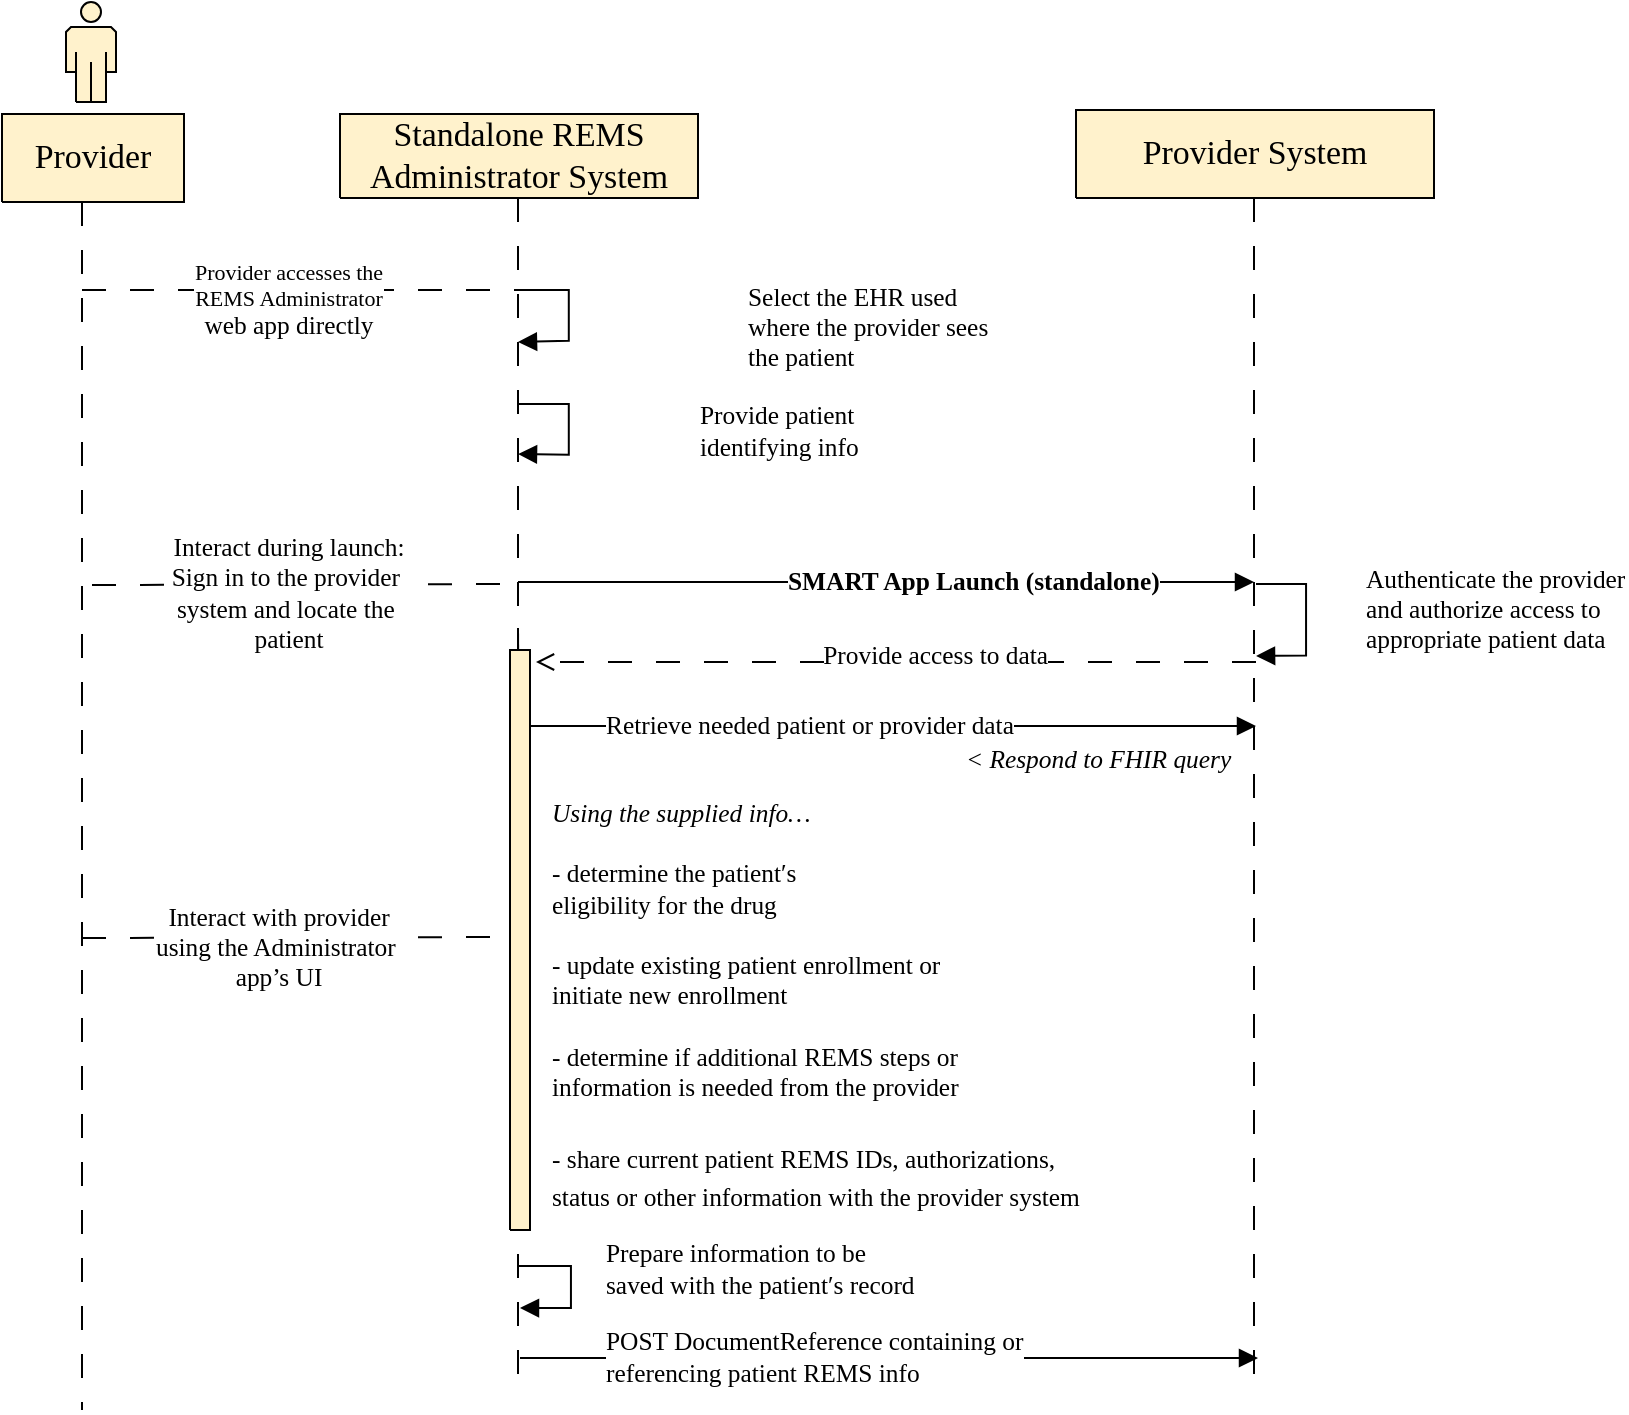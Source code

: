 <mxfile version="20.8.5" type="device"><diagram name="Standalone Process Overview" id="Standalone_Process_Overview"><mxGraphModel dx="1570" dy="976" grid="1" gridSize="10" guides="1" tooltips="1" connect="1" arrows="1" fold="1" page="1" pageScale="1" pageWidth="850" pageHeight="1100" math="0" shadow="0"><root><mxCell id="0"/><mxCell id="1" parent="0"/><UserObject label="" tags="Background" id="2"><mxCell style="vsdxID=20;fillColor=#fff2cc;gradientColor=none;shape=stencil(nZBLDoAgDERP0z3SIyjew0SURgSD+Lu9kMZoXLhwN9O+tukAlrNpJg1SzDH4QW/URgNYgZTkjA4UkwJUgGXng+6DX1zLfmoymdXo17xh5zmRJ6Q42BWCfc2oJfdAr+Yv+AP9Cb7OJ3H/2JG1HNGz/84klThPVCc=);strokeColor=#000000;points=[[0.5,9.92,0],[0.5,10.52,0],[0.5,11.11,0],[0.5,11.71,0],[0.5,12.3,0],[0.5,12.9,0],[0.5,13.49,0],[0.5,14.09,0],[0.5,14.68,0],[0.5,15.01,0],[0.5,15.01,0],[0.5,15.01,0],[0.5,15.01,0],[0.5,15.01,0],[0.5,15.01,0],[0.5,15.01,0],[0.5,15.01,0],[0.5,15.01,0],[0.5,15.01,0],[0.5,15.01,0],[0.5,15.01,0],[0.5,15.01,0],[0.5,15.01,0],[0.5,15.01,0],[0.5,15.01,0],[0.5,15.01,0],[0.5,15.01,0],[0.5,15.01,0],[0.5,15.01,0],[0.5,15.01,0],[0.5,15.01,0],[0.5,15.01,0],[0.5,15.01,0],[0.5,15.01,0],[0.5,15.01,0],[0.5,15.01,0],[0.5,15.01,0],[0.5,15.01,0],[0.5,15.01,0],[0.5,15.01,0],[0.5,15.01,0],[0.5,15.01,0],[0.5,15.01,0],[0.5,15.01,0],[0.5,15.01,0],[0.5,15.01,0],[0.5,15.01,0],[0.5,15.01,0],[0.5,15.01,0],[0.5,15.01,0],[0.5,15.01,0],[0.5,15.01,0],[0.5,15.01,0],[0.5,15.01,0],[0.5,15.01,0],[0.5,15.01,0],[0.5,15.01,0],[0.5,15.01,0],[0.5,15.01,0],[0.5,15.01,0],[0.5,15.01,0],[0.5,15.01,0],[0.5,15.01,0],[0.5,15.01,0],[0.5,15.01,0],[0.5,15.01,0],[0.5,15.01,0],[0.5,15.01,0],[0.5,15.01,0],[0.5,15.01,0],[0.5,15.01,0],[0.5,15.01,0],[0.5,15.01,0],[0.5,15.01,0],[0.5,15.01,0],[0.5,15.01,0],[0.5,15.01,0],[0.5,15.01,0],[0.5,15.01,0],[0.5,15.01,0],[0.5,15.01,0],[0.5,15.01,0],[0.5,15.01,0],[0.5,15.01,0],[0.5,15.01,0],[0.5,15.01,0]];labelBackgroundColor=none;rounded=0;html=1;whiteSpace=wrap;fontFamily=Garamond;" parent="1" vertex="1"><mxGeometry x="349" y="172" width="179" height="42" as="geometry"/></mxCell></UserObject><mxCell id="3" style="vsdxID=21;fillColor=#fff2cc;gradientColor=none;shape=stencil(1VFBDsIgEHwNRxKE+IJa/7GxSyFiaRa07e+FLImtB+/eZnZmdgkjTJcczCi0SpniHRc/ZCfMRWjtJ4fkc0HC9MJ0NhKOFJ/TwHyG6qzoEV91w8q5s6oRrTamJ8X8yl6gW9GoeZuVtgP9vUitElafJMUM2cfpEA1AI8pyRNoAYwuylBbEeTf+h2cV8Plm60Pglvb6dy1lxJWa/g0=);strokeColor=#000000;points=[[0.5,1.71,0],[0.5,2.43,0],[0.5,3.14,0],[0.5,3.86,0],[0.5,4.57,0],[0.5,5.29,0],[0.5,6,0],[0.5,6.71,0],[0.5,7.43,0],[0.5,8.14,0],[0.5,8.86,0],[0.5,9.57,0],[0.5,10.29,0],[0.5,11,0],[0.5,11.43,0],[0.5,11.43,0],[0.5,11.43,0],[0.5,11.43,0],[0.5,11.43,0],[0.5,11.43,0],[0.5,11.43,0],[0.5,11.43,0],[0.5,11.43,0],[0.5,11.43,0],[0.5,11.43,0],[0.5,11.43,0],[0.5,11.43,0],[0.5,11.43,0],[0.5,11.43,0],[0.5,11.43,0],[0.5,11.43,0],[0.5,11.43,0],[0.5,11.43,0],[0.5,11.43,0],[0.5,11.43,0],[0.5,11.43,0],[0.5,11.43,0],[0.5,11.43,0],[0.5,11.43,0],[0.5,11.43,0],[0.5,11.43,0],[0.5,11.43,0],[0.5,11.43,0],[0.5,11.43,0],[0.5,11.43,0],[0.5,11.43,0],[0.5,11.43,0],[0.5,11.43,0],[0.5,11.43,0],[0.5,11.43,0],[0.5,11.43,0],[0.5,11.43,0],[0.5,11.43,0],[0.5,11.43,0],[0.5,11.43,0],[0.5,11.43,0],[0.5,11.43,0],[0.5,11.43,0],[0.5,11.43,0],[0.5,11.43,0],[0.5,11.43,0],[0.5,11.43,0],[0.5,11.43,0],[0.5,11.43,0],[0.5,11.43,0],[0.5,11.43,0],[0.5,11.43,0],[0.5,11.43,0],[0.5,11.43,0],[0.5,11.43,0],[0.5,11.43,0],[0.5,11.43,0],[0.5,11.43,0],[0.5,11.43,0],[0.5,11.43,0],[0.5,11.43,0],[0.5,11.43,0],[0.5,11.43,0],[0.5,11.43,0],[0.5,11.43,0],[0.5,11.43,0],[0.5,11.43,0],[0.5,11.43,0],[0.5,11.43,0],[0.5,11.43,0],[0.5,11.43,0],[0.5,11.43,0],[0.5,11.43,0],[0.5,11.43,0],[0.5,11.43,0],[0.5,11.43,0],[0.5,11.43,0],[0.5,11.43,0],[0.5,11.43,0],[0.5,11.43,0],[0.5,11.43,0],[0.5,11.43,0],[0.5,11.43,0],[0.5,11.43,0],[0.5,11.43,0]];labelBackgroundColor=none;rounded=0;html=1;whiteSpace=wrap;fontFamily=Garamond;" parent="2" vertex="1"><mxGeometry x="76" y="-6" width="25" height="1" as="geometry"/></mxCell><mxCell id="4" style="vsdxID=23;edgeStyle=none;dashed=1;startArrow=none;endArrow=none;startSize=5;endSize=5;strokeColor=#000000;spacingTop=0;spacingBottom=0;spacingLeft=0;spacingRight=0;verticalAlign=middle;html=1;labelBackgroundColor=#ffffff;rounded=0;fontFamily=Garamond;dashPattern=12 12;" parent="2" edge="1"><mxGeometry relative="1" as="geometry"><Array as="points"/><mxPoint x="89" y="42" as="sourcePoint"/><mxPoint x="89" y="640" as="targetPoint"/></mxGeometry></mxCell><mxCell id="5" value="&lt;div style=&quot;font-size: 1px&quot;&gt;&lt;font style=&quot;font-size: 16.93px; color: rgb(0, 0, 0); direction: ltr; letter-spacing: 0px; line-height: 120%; opacity: 1;&quot;&gt;Standalone REMS Administrator System&lt;br&gt;&lt;/font&gt;&lt;/div&gt;" style="text;vsdxID=20;fillColor=none;gradientColor=none;strokeColor=none;points=[[0.5,9.92,0],[0.5,10.52,0],[0.5,11.11,0],[0.5,11.71,0],[0.5,12.3,0],[0.5,12.9,0],[0.5,13.49,0],[0.5,14.09,0],[0.5,14.68,0],[0.5,15.01,0],[0.5,15.01,0],[0.5,15.01,0],[0.5,15.01,0],[0.5,15.01,0],[0.5,15.01,0],[0.5,15.01,0],[0.5,15.01,0],[0.5,15.01,0],[0.5,15.01,0],[0.5,15.01,0],[0.5,15.01,0],[0.5,15.01,0],[0.5,15.01,0],[0.5,15.01,0],[0.5,15.01,0],[0.5,15.01,0],[0.5,15.01,0],[0.5,15.01,0],[0.5,15.01,0],[0.5,15.01,0],[0.5,15.01,0],[0.5,15.01,0],[0.5,15.01,0],[0.5,15.01,0],[0.5,15.01,0],[0.5,15.01,0],[0.5,15.01,0],[0.5,15.01,0],[0.5,15.01,0],[0.5,15.01,0],[0.5,15.01,0],[0.5,15.01,0],[0.5,15.01,0],[0.5,15.01,0],[0.5,15.01,0],[0.5,15.01,0],[0.5,15.01,0],[0.5,15.01,0],[0.5,15.01,0],[0.5,15.01,0],[0.5,15.01,0],[0.5,15.01,0],[0.5,15.01,0],[0.5,15.01,0],[0.5,15.01,0],[0.5,15.01,0],[0.5,15.01,0],[0.5,15.01,0],[0.5,15.01,0],[0.5,15.01,0],[0.5,15.01,0],[0.5,15.01,0],[0.5,15.01,0],[0.5,15.01,0],[0.5,15.01,0],[0.5,15.01,0],[0.5,15.01,0],[0.5,15.01,0],[0.5,15.01,0],[0.5,15.01,0],[0.5,15.01,0],[0.5,15.01,0],[0.5,15.01,0],[0.5,15.01,0],[0.5,15.01,0],[0.5,15.01,0],[0.5,15.01,0],[0.5,15.01,0],[0.5,15.01,0],[0.5,15.01,0],[0.5,15.01,0],[0.5,15.01,0],[0.5,15.01,0],[0.5,15.01,0],[0.5,15.01,0],[0.5,15.01,0]];labelBackgroundColor=none;rounded=0;html=1;whiteSpace=wrap;verticalAlign=middle;align=center;;html=1;fontFamily=Garamond;" parent="2" vertex="1"><mxGeometry y="-0.7" width="179.01" height="42.7" as="geometry"/></mxCell><UserObject label="" tags="Background" id="6"><mxCell style="vsdxID=24;fillColor=#fff2cc;gradientColor=none;shape=stencil(nZBLDoAgDERP0z3SIyjew0SURgSD+Lu9kMZoXLhwN9O+tukAlrNpJg1SzDH4QW/URgNYgZTkjA4UkwJUgGXng+6DX1zLfmoymdXo17xh5zmRJ6Q42BWCfc2oJfdAr+Yv+AP9Cb7OJ3H/2JG1HNGz/84klThPVCc=);strokeColor=#000000;points=[[0.5,9.6,0],[0.5,10.18,0],[0.5,10.75,0],[0.5,11.32,0],[0.5,11.9,0],[0.5,12.47,0],[0.5,13.04,0],[0.5,13.62,0],[0.5,14.19,0],[0.5,14.5,0],[0.5,14.5,0],[0.5,14.5,0],[0.5,14.5,0],[0.5,14.5,0],[0.5,14.5,0],[0.5,14.5,0],[0.5,14.5,0],[0.5,14.5,0],[0.5,14.5,0],[0.5,14.5,0],[0.5,14.5,0],[0.5,14.5,0],[0.5,14.5,0],[0.5,14.5,0],[0.5,14.5,0],[0.5,14.5,0],[0.5,14.5,0],[0.5,14.5,0],[0.5,14.5,0],[0.5,14.5,0],[0.5,14.5,0],[0.5,14.5,0],[0.5,14.5,0],[0.5,14.5,0],[0.5,14.5,0],[0.5,14.5,0],[0.5,14.5,0],[0.5,14.5,0],[0.5,14.5,0],[0.5,14.5,0],[0.5,14.5,0],[0.5,14.5,0],[0.5,14.5,0],[0.5,14.5,0],[0.5,14.5,0],[0.5,14.5,0],[0.5,14.5,0],[0.5,14.5,0],[0.5,14.5,0],[0.5,14.5,0],[0.5,14.5,0],[0.5,14.5,0],[0.5,14.5,0],[0.5,14.5,0],[0.5,14.5,0],[0.5,14.5,0],[0.5,14.5,0],[0.5,14.5,0],[0.5,14.5,0],[0.5,14.5,0],[0.5,14.5,0],[0.5,14.5,0],[0.5,14.5,0],[0.5,14.5,0],[0.5,14.5,0],[0.5,14.5,0],[0.5,14.5,0],[0.5,14.5,0],[0.5,14.5,0],[0.5,14.5,0],[0.5,14.5,0],[0.5,14.5,0],[0.5,14.5,0],[0.5,14.5,0],[0.5,14.5,0],[0.5,14.5,0],[0.5,14.5,0],[0.5,14.5,0],[0.5,14.5,0],[0.5,14.5,0],[0.5,14.5,0],[0.5,14.5,0],[0.5,14.5,0],[0.5,14.5,0],[0.5,14.5,0],[0.5,14.5,0]];labelBackgroundColor=none;rounded=0;html=1;whiteSpace=wrap;fontFamily=Garamond;" parent="1" vertex="1"><mxGeometry x="717" y="170" width="179" height="44" as="geometry"/></mxCell></UserObject><mxCell id="7" style="vsdxID=25;fillColor=#fff2cc;gradientColor=none;shape=stencil(1VFBDsIgEHwNRxKE+IJa/7GxSyFiaRa07e+FLImtB+/eZnZmdgkjTJcczCi0SpniHRc/ZCfMRWjtJ4fkc0HC9MJ0NhKOFJ/TwHyG6qzoEV91w8q5s6oRrTamJ8X8yl6gW9GoeZuVtgP9vUitElafJMUM2cfpEA1AI8pyRNoAYwuylBbEeTf+h2cV8Plm60Pglvb6dy1lxJWa/g0=);strokeColor=#000000;points=[[0.5,1.71,0],[0.5,2.43,0],[0.5,3.14,0],[0.5,3.86,0],[0.5,4.57,0],[0.5,5.29,0],[0.5,6,0],[0.5,6.71,0],[0.5,7.43,0],[0.5,8.14,0],[0.5,8.86,0],[0.5,9.57,0],[0.5,10.29,0],[0.5,11,0],[0.5,11.43,0],[0.5,11.43,0],[0.5,11.43,0],[0.5,11.43,0],[0.5,11.43,0],[0.5,11.43,0],[0.5,11.43,0],[0.5,11.43,0],[0.5,11.43,0],[0.5,11.43,0],[0.5,11.43,0],[0.5,11.43,0],[0.5,11.43,0],[0.5,11.43,0],[0.5,11.43,0],[0.5,11.43,0],[0.5,11.43,0],[0.5,11.43,0],[0.5,11.43,0],[0.5,11.43,0],[0.5,11.43,0],[0.5,11.43,0],[0.5,11.43,0],[0.5,11.43,0],[0.5,11.43,0],[0.5,11.43,0],[0.5,11.43,0],[0.5,11.43,0],[0.5,11.43,0],[0.5,11.43,0],[0.5,11.43,0],[0.5,11.43,0],[0.5,11.43,0],[0.5,11.43,0],[0.5,11.43,0],[0.5,11.43,0],[0.5,11.43,0],[0.5,11.43,0],[0.5,11.43,0],[0.5,11.43,0],[0.5,11.43,0],[0.5,11.43,0],[0.5,11.43,0],[0.5,11.43,0],[0.5,11.43,0],[0.5,11.43,0],[0.5,11.43,0],[0.5,11.43,0],[0.5,11.43,0],[0.5,11.43,0],[0.5,11.43,0],[0.5,11.43,0],[0.5,11.43,0],[0.5,11.43,0],[0.5,11.43,0],[0.5,11.43,0],[0.5,11.43,0],[0.5,11.43,0],[0.5,11.43,0],[0.5,11.43,0],[0.5,11.43,0],[0.5,11.43,0],[0.5,11.43,0],[0.5,11.43,0],[0.5,11.43,0],[0.5,11.43,0],[0.5,11.43,0],[0.5,11.43,0],[0.5,11.43,0],[0.5,11.43,0],[0.5,11.43,0],[0.5,11.43,0],[0.5,11.43,0],[0.5,11.43,0],[0.5,11.43,0],[0.5,11.43,0],[0.5,11.43,0],[0.5,11.43,0],[0.5,11.43,0],[0.5,11.43,0],[0.5,11.43,0],[0.5,11.43,0],[0.5,11.43,0],[0.5,11.43,0],[0.5,11.43,0],[0.5,11.43,0]];labelBackgroundColor=none;rounded=0;html=1;whiteSpace=wrap;fontFamily=Garamond;" parent="6" vertex="1"><mxGeometry x="76" y="-6" width="25" height="1" as="geometry"/></mxCell><mxCell id="8" style="vsdxID=27;edgeStyle=none;dashed=1;startArrow=none;endArrow=none;startSize=5;endSize=5;strokeColor=#000000;spacingTop=0;spacingBottom=0;spacingLeft=0;spacingRight=0;verticalAlign=middle;html=1;labelBackgroundColor=#ffffff;rounded=0;fontFamily=Garamond;dashPattern=12 12;" parent="6" edge="1"><mxGeometry relative="1" as="geometry"><Array as="points"/><mxPoint x="89" y="44" as="sourcePoint"/><mxPoint x="89" y="642" as="targetPoint"/></mxGeometry></mxCell><mxCell id="9" value="&lt;div style=&quot;font-size: 1px&quot;&gt;&lt;font style=&quot;font-size: 16.93px; color: rgb(0, 0, 0); direction: ltr; letter-spacing: 0px; line-height: 120%; opacity: 1;&quot;&gt;Provider System&lt;br&gt;&lt;/font&gt;&lt;/div&gt;" style="text;vsdxID=24;fillColor=none;gradientColor=none;strokeColor=none;points=[[0.5,9.6,0],[0.5,10.18,0],[0.5,10.75,0],[0.5,11.32,0],[0.5,11.9,0],[0.5,12.47,0],[0.5,13.04,0],[0.5,13.62,0],[0.5,14.19,0],[0.5,14.5,0],[0.5,14.5,0],[0.5,14.5,0],[0.5,14.5,0],[0.5,14.5,0],[0.5,14.5,0],[0.5,14.5,0],[0.5,14.5,0],[0.5,14.5,0],[0.5,14.5,0],[0.5,14.5,0],[0.5,14.5,0],[0.5,14.5,0],[0.5,14.5,0],[0.5,14.5,0],[0.5,14.5,0],[0.5,14.5,0],[0.5,14.5,0],[0.5,14.5,0],[0.5,14.5,0],[0.5,14.5,0],[0.5,14.5,0],[0.5,14.5,0],[0.5,14.5,0],[0.5,14.5,0],[0.5,14.5,0],[0.5,14.5,0],[0.5,14.5,0],[0.5,14.5,0],[0.5,14.5,0],[0.5,14.5,0],[0.5,14.5,0],[0.5,14.5,0],[0.5,14.5,0],[0.5,14.5,0],[0.5,14.5,0],[0.5,14.5,0],[0.5,14.5,0],[0.5,14.5,0],[0.5,14.5,0],[0.5,14.5,0],[0.5,14.5,0],[0.5,14.5,0],[0.5,14.5,0],[0.5,14.5,0],[0.5,14.5,0],[0.5,14.5,0],[0.5,14.5,0],[0.5,14.5,0],[0.5,14.5,0],[0.5,14.5,0],[0.5,14.5,0],[0.5,14.5,0],[0.5,14.5,0],[0.5,14.5,0],[0.5,14.5,0],[0.5,14.5,0],[0.5,14.5,0],[0.5,14.5,0],[0.5,14.5,0],[0.5,14.5,0],[0.5,14.5,0],[0.5,14.5,0],[0.5,14.5,0],[0.5,14.5,0],[0.5,14.5,0],[0.5,14.5,0],[0.5,14.5,0],[0.5,14.5,0],[0.5,14.5,0],[0.5,14.5,0],[0.5,14.5,0],[0.5,14.5,0],[0.5,14.5,0],[0.5,14.5,0],[0.5,14.5,0],[0.5,14.5,0]];labelBackgroundColor=none;rounded=0;html=1;whiteSpace=wrap;verticalAlign=middle;align=center;;html=1;fontFamily=Garamond;" parent="6" vertex="1"><mxGeometry y="-0.29" width="179.01" height="44.29" as="geometry"/></mxCell><UserObject label="&lt;div style=&quot;font-size: 1px&quot;&gt;&lt;p style=&quot;align:left;margin-left:0;margin-right:0;margin-top:0px;margin-bottom:0px;text-indent:0;valign:middle;direction:ltr;&quot;&gt;&lt;font style=&quot;font-size: 12.7px; color: rgb(0, 0, 0); direction: ltr; letter-spacing: 0px; line-height: 120%; opacity: 1;&quot;&gt;&lt;b&gt;  SMART App Launch  (standalone) &lt;/b&gt;&lt;/font&gt;&lt;font style=&quot;font-size: 12.7px; color: rgb(0, 0, 0); direction: ltr; letter-spacing: 0px; line-height: 120%; opacity: 1;&quot;&gt; &lt;br&gt;&lt;/font&gt;&lt;/p&gt;&lt;/div&gt;" tags="Connector" id="26"><mxCell style="vsdxID=28;edgeStyle=none;startArrow=none;endArrow=block;startSize=2;endSize=7;strokeColor=#000000;spacingTop=0;spacingBottom=0;spacingLeft=0;spacingRight=0;verticalAlign=middle;html=1;labelBackgroundColor=#ffffff;rounded=0;align=left;fontFamily=Garamond;" parent="1" edge="1"><mxGeometry relative="1" as="geometry"><mxPoint x="-51" as="offset"/><Array as="points"/><mxPoint x="438" y="406" as="sourcePoint"/><mxPoint x="806" y="406" as="targetPoint"/></mxGeometry></mxCell></UserObject><UserObject label="" tags="Background" id="10"><mxCell style="vsdxID=33;fillColor=#fff2cc;gradientColor=none;shape=stencil(nZBLDoAgDERP0z3SIyjew0SURgSD+Lu9kMZoXLhwN9O+tukAlrNpJg1SzDH4QW/URgNYgZTkjA4UkwJUgGXng+6DX1zLfmoymdXo17xh5zmRJ6Q42BWCfc2oJfdAr+Yv+AP9Cb7OJ3H/2JG1HNGz/84klThPVCc=);strokeColor=#000000;points=[[0.5,1.71,0],[0.5,2.43,0],[0.5,3.14,0],[0.5,3.86,0],[0.5,4.57,0],[0.5,5.29,0],[0.5,6,0],[0.5,6.71,0],[0.5,7.43,0],[0.5,8.14,0],[0.5,8.86,0],[0.5,9.57,0],[0.5,10.29,0],[0.5,11,0],[0.5,11.43,0],[0.5,11.43,0],[0.5,11.43,0],[0.5,11.43,0],[0.5,11.43,0],[0.5,11.43,0],[0.5,11.43,0],[0.5,11.43,0],[0.5,11.43,0],[0.5,11.43,0],[0.5,11.43,0],[0.5,11.43,0],[0.5,11.43,0],[0.5,11.43,0],[0.5,11.43,0],[0.5,11.43,0],[0.5,11.43,0],[0.5,11.43,0],[0.5,11.43,0],[0.5,11.43,0],[0.5,11.43,0],[0.5,11.43,0],[0.5,11.43,0],[0.5,11.43,0],[0.5,11.43,0],[0.5,11.43,0],[0.5,11.43,0],[0.5,11.43,0],[0.5,11.43,0],[0.5,11.43,0],[0.5,11.43,0],[0.5,11.43,0],[0.5,11.43,0],[0.5,11.43,0],[0.5,11.43,0],[0.5,11.43,0],[0.5,11.43,0],[0.5,11.43,0],[0.5,11.43,0],[0.5,11.43,0],[0.5,11.43,0],[0.5,11.43,0],[0.5,11.43,0],[0.5,11.43,0],[0.5,11.43,0],[0.5,11.43,0],[0.5,11.43,0],[0.5,11.43,0],[0.5,11.43,0],[0.5,11.43,0],[0.5,11.43,0],[0.5,11.43,0],[0.5,11.43,0],[0.5,11.43,0],[0.5,11.43,0],[0.5,11.43,0],[0.5,11.43,0],[0.5,11.43,0],[0.5,11.43,0],[0.5,11.43,0],[0.5,11.43,0],[0.5,11.43,0],[0.5,11.43,0],[0.5,11.43,0],[0.5,11.43,0],[0.5,11.43,0],[0.5,11.43,0],[0.5,11.43,0],[0.5,11.43,0],[0.5,11.43,0],[0.5,11.43,0],[0.5,11.43,0],[0.5,11.43,0],[0.5,11.43,0],[0.5,11.43,0],[0.5,11.43,0],[0.5,11.43,0],[0.5,11.43,0],[0.5,11.43,0],[0.5,11.43,0],[0.5,11.43,0],[0.5,11.43,0],[0.5,11.43,0],[0.5,11.43,0],[0.5,11.43,0],[0.5,11.43,0]];labelBackgroundColor=none;rounded=0;html=1;whiteSpace=wrap;fontFamily=Garamond;" parent="1" vertex="1"><mxGeometry x="180" y="172" width="91" height="44" as="geometry"/></mxCell></UserObject><mxCell id="11" style="vsdxID=34;fillColor=#fff2cc;gradientColor=none;shape=stencil(nZBLDoAgDERP0z3SIyjew0SURgSD+Lu9kMZoXLhwN9O+tukAlrNpJg1SzDH4QW/URgNYgZTkjA4UkwJUgGXng+6DX1zLfmoymdXo17xh5zmRJ6Q42BWCfc2oJfdAr+Yv+AP9Cb7OJ3H/2JG1HNGz/84klThPVCc=);strokeColor=none;points=[[0.5,1.71,0],[0.5,2.43,0],[0.5,3.14,0],[0.5,3.86,0],[0.5,4.57,0],[0.5,5.29,0],[0.5,6,0],[0.5,6.71,0],[0.5,7.43,0],[0.5,8.14,0],[0.5,8.86,0],[0.5,9.57,0],[0.5,10.29,0],[0.5,11,0],[0.5,11.43,0],[0.5,11.43,0],[0.5,11.43,0],[0.5,11.43,0],[0.5,11.43,0],[0.5,11.43,0],[0.5,11.43,0],[0.5,11.43,0],[0.5,11.43,0],[0.5,11.43,0],[0.5,11.43,0],[0.5,11.43,0],[0.5,11.43,0],[0.5,11.43,0],[0.5,11.43,0],[0.5,11.43,0],[0.5,11.43,0],[0.5,11.43,0],[0.5,11.43,0],[0.5,11.43,0],[0.5,11.43,0],[0.5,11.43,0],[0.5,11.43,0],[0.5,11.43,0],[0.5,11.43,0],[0.5,11.43,0],[0.5,11.43,0],[0.5,11.43,0],[0.5,11.43,0],[0.5,11.43,0],[0.5,11.43,0],[0.5,11.43,0],[0.5,11.43,0],[0.5,11.43,0],[0.5,11.43,0],[0.5,11.43,0],[0.5,11.43,0],[0.5,11.43,0],[0.5,11.43,0],[0.5,11.43,0],[0.5,11.43,0],[0.5,11.43,0],[0.5,11.43,0],[0.5,11.43,0],[0.5,11.43,0],[0.5,11.43,0],[0.5,11.43,0],[0.5,11.43,0],[0.5,11.43,0],[0.5,11.43,0],[0.5,11.43,0],[0.5,11.43,0],[0.5,11.43,0],[0.5,11.43,0],[0.5,11.43,0],[0.5,11.43,0],[0.5,11.43,0],[0.5,11.43,0],[0.5,11.43,0],[0.5,11.43,0],[0.5,11.43,0],[0.5,11.43,0],[0.5,11.43,0],[0.5,11.43,0],[0.5,11.43,0],[0.5,11.43,0],[0.5,11.43,0],[0.5,11.43,0],[0.5,11.43,0],[0.5,11.43,0],[0.5,11.43,0],[0.5,11.43,0],[0.5,11.43,0],[0.5,11.43,0],[0.5,11.43,0],[0.5,11.43,0],[0.5,11.43,0],[0.5,11.43,0],[0.5,11.43,0],[0.5,11.43,0],[0.5,11.43,0],[0.5,11.43,0],[0.5,11.43,0],[0.5,11.43,0],[0.5,11.43,0],[0.5,11.43,0]];labelBackgroundColor=none;rounded=0;html=1;whiteSpace=wrap;fontFamily=Garamond;" parent="10" vertex="1"><mxGeometry x="7" y="4" width="76" height="35" as="geometry"/></mxCell><mxCell id="12" style="vsdxID=35;fillColor=#fff2cc;gradientColor=none;shape=stencil(tZTNDoIwDICfZkeSsQXFM+J7LDJgcTJSpuDbu6USgQhBord2/dr1LyU8aUpRS8JoY8FcZKsyWxJ+JIypqpSgrJMITwlPcgOyAHOrMtRr4UkvXc3dR+jQj1HvwugD1ZCifkJWq2qejdaj+wV0K8kXyHCMsmgePaxH++asy2B9XfFmdGkE8ReTjbazux+FXV7E8dLyKTtEBZydCSabAH3HUO1GrZ4Eol0gOtUEYKywylSj7dMCChm4T4Jci+Llh6amlbIePG9O63N9f0nLCe/TkCut8bIM7dNT4p7wDPH0CQ==);strokeColor=#000000;points=[[0.5,1.71,0],[0.5,2.43,0],[0.5,3.14,0],[0.5,3.86,0],[0.5,4.57,0],[0.5,5.29,0],[0.5,6,0],[0.5,6.71,0],[0.5,7.43,0],[0.5,8.14,0],[0.5,8.86,0],[0.5,9.57,0],[0.5,10.29,0],[0.5,11,0],[0.5,11.43,0],[0.5,11.43,0],[0.5,11.43,0],[0.5,11.43,0],[0.5,11.43,0],[0.5,11.43,0],[0.5,11.43,0],[0.5,11.43,0],[0.5,11.43,0],[0.5,11.43,0],[0.5,11.43,0],[0.5,11.43,0],[0.5,11.43,0],[0.5,11.43,0],[0.5,11.43,0],[0.5,11.43,0],[0.5,11.43,0],[0.5,11.43,0],[0.5,11.43,0],[0.5,11.43,0],[0.5,11.43,0],[0.5,11.43,0],[0.5,11.43,0],[0.5,11.43,0],[0.5,11.43,0],[0.5,11.43,0],[0.5,11.43,0],[0.5,11.43,0],[0.5,11.43,0],[0.5,11.43,0],[0.5,11.43,0],[0.5,11.43,0],[0.5,11.43,0],[0.5,11.43,0],[0.5,11.43,0],[0.5,11.43,0],[0.5,11.43,0],[0.5,11.43,0],[0.5,11.43,0],[0.5,11.43,0],[0.5,11.43,0],[0.5,11.43,0],[0.5,11.43,0],[0.5,11.43,0],[0.5,11.43,0],[0.5,11.43,0],[0.5,11.43,0],[0.5,11.43,0],[0.5,11.43,0],[0.5,11.43,0],[0.5,11.43,0],[0.5,11.43,0],[0.5,11.43,0],[0.5,11.43,0],[0.5,11.43,0],[0.5,11.43,0],[0.5,11.43,0],[0.5,11.43,0],[0.5,11.43,0],[0.5,11.43,0],[0.5,11.43,0],[0.5,11.43,0],[0.5,11.43,0],[0.5,11.43,0],[0.5,11.43,0],[0.5,11.43,0],[0.5,11.43,0],[0.5,11.43,0],[0.5,11.43,0],[0.5,11.43,0],[0.5,11.43,0],[0.5,11.43,0],[0.5,11.43,0],[0.5,11.43,0],[0.5,11.43,0],[0.5,11.43,0],[0.5,11.43,0],[0.5,11.43,0],[0.5,11.43,0],[0.5,11.43,0],[0.5,11.43,0],[0.5,11.43,0],[0.5,11.43,0],[0.5,11.43,0],[0.5,11.43,0],[0.5,11.43,0]];labelBackgroundColor=none;rounded=0;html=1;whiteSpace=wrap;fontFamily=Garamond;" parent="10" vertex="1"><mxGeometry x="32" y="-56" width="25" height="50" as="geometry"/></mxCell><mxCell id="14" value="&lt;div style=&quot;font-size: 1px&quot;&gt;&lt;font style=&quot;font-size: 16.93px; color: rgb(0, 0, 0); direction: ltr; letter-spacing: 0px; line-height: 120%; opacity: 1;&quot;&gt;Provider&lt;br&gt;&lt;/font&gt;&lt;/div&gt;" style="text;vsdxID=33;fillColor=none;gradientColor=none;strokeColor=none;points=[[0.5,1.71,0],[0.5,2.43,0],[0.5,3.14,0],[0.5,3.86,0],[0.5,4.57,0],[0.5,5.29,0],[0.5,6,0],[0.5,6.71,0],[0.5,7.43,0],[0.5,8.14,0],[0.5,8.86,0],[0.5,9.57,0],[0.5,10.29,0],[0.5,11,0],[0.5,11.43,0],[0.5,11.43,0],[0.5,11.43,0],[0.5,11.43,0],[0.5,11.43,0],[0.5,11.43,0],[0.5,11.43,0],[0.5,11.43,0],[0.5,11.43,0],[0.5,11.43,0],[0.5,11.43,0],[0.5,11.43,0],[0.5,11.43,0],[0.5,11.43,0],[0.5,11.43,0],[0.5,11.43,0],[0.5,11.43,0],[0.5,11.43,0],[0.5,11.43,0],[0.5,11.43,0],[0.5,11.43,0],[0.5,11.43,0],[0.5,11.43,0],[0.5,11.43,0],[0.5,11.43,0],[0.5,11.43,0],[0.5,11.43,0],[0.5,11.43,0],[0.5,11.43,0],[0.5,11.43,0],[0.5,11.43,0],[0.5,11.43,0],[0.5,11.43,0],[0.5,11.43,0],[0.5,11.43,0],[0.5,11.43,0],[0.5,11.43,0],[0.5,11.43,0],[0.5,11.43,0],[0.5,11.43,0],[0.5,11.43,0],[0.5,11.43,0],[0.5,11.43,0],[0.5,11.43,0],[0.5,11.43,0],[0.5,11.43,0],[0.5,11.43,0],[0.5,11.43,0],[0.5,11.43,0],[0.5,11.43,0],[0.5,11.43,0],[0.5,11.43,0],[0.5,11.43,0],[0.5,11.43,0],[0.5,11.43,0],[0.5,11.43,0],[0.5,11.43,0],[0.5,11.43,0],[0.5,11.43,0],[0.5,11.43,0],[0.5,11.43,0],[0.5,11.43,0],[0.5,11.43,0],[0.5,11.43,0],[0.5,11.43,0],[0.5,11.43,0],[0.5,11.43,0],[0.5,11.43,0],[0.5,11.43,0],[0.5,11.43,0],[0.5,11.43,0],[0.5,11.43,0],[0.5,11.43,0],[0.5,11.43,0],[0.5,11.43,0],[0.5,11.43,0],[0.5,11.43,0],[0.5,11.43,0],[0.5,11.43,0],[0.5,11.43,0],[0.5,11.43,0],[0.5,11.43,0],[0.5,11.43,0],[0.5,11.43,0],[0.5,11.43,0],[0.5,11.43,0]];labelBackgroundColor=none;rounded=0;html=1;whiteSpace=wrap;verticalAlign=middle;align=center;;html=1;fontFamily=Garamond;" parent="10" vertex="1"><mxGeometry y="-0.29" width="91.28" height="44.29" as="geometry"/></mxCell><UserObject label="&lt;div style=&quot;font-size: 1px&quot;&gt;&lt;p style=&quot;align:left;margin-left:0;margin-right:0;margin-top:0px;margin-bottom:0px;text-indent:0;valign:top;direction:ltr;&quot;&gt;&lt;font style=&quot;font-size: 12.7px; color: rgb(0, 0, 0); direction: ltr; letter-spacing: 0px; line-height: 120%; opacity: 1;&quot;&gt;&lt;i&gt;Using the supplied info…&lt;br&gt;&lt;br&gt;&lt;/i&gt;&lt;/font&gt;&lt;font style=&quot;font-size: 12.7px; color: rgb(0, 0, 0); direction: ltr; letter-spacing: 0px; line-height: 120%; opacity: 1;&quot;&gt;  - determine the patient′s&lt;br&gt;    eligibility for the drug&lt;br&gt;&lt;/font&gt;&lt;font style=&quot;font-size: 12.7px; color: rgb(0, 0, 0); direction: ltr; letter-spacing: 0px; line-height: 120%; opacity: 1;&quot;&gt;&lt;i&gt;&lt;br&gt;- &lt;/i&gt;&lt;/font&gt;&lt;font style=&quot;font-size: 12.7px; color: rgb(0, 0, 0); direction: ltr; letter-spacing: 0px; line-height: 120%; opacity: 1;&quot;&gt;  update existing patient enrollment or&lt;br&gt;    initiate new enrollment&lt;/font&gt;&lt;font style=&quot;font-size: 12.7px; color: rgb(0, 0, 0); direction: ltr; letter-spacing: 0px; line-height: 120%; opacity: 1;&quot;&gt;&lt;i&gt;&lt;br&gt;&lt;/i&gt;&lt;/font&gt;&lt;font style=&quot;font-size: 12.7px; color: rgb(0, 0, 0); direction: ltr; letter-spacing: 0px; line-height: 120%; opacity: 1;&quot;&gt;&lt;br&gt;  - determine if additional REMS steps or &lt;br&gt;    information is needed from the provider&lt;br&gt;&lt;/font&gt;&lt;font style=&quot;font-size: 16.93px; color: rgb(0, 0, 0); direction: ltr; letter-spacing: 0px; line-height: 120%; opacity: 1;&quot;&gt;&lt;i&gt;&lt;br&gt;&lt;/i&gt;&lt;/font&gt;&lt;/p&gt;&lt;p style=&quot;align:left;margin-left:0;margin-right:0;margin-top:0px;margin-bottom:0px;text-indent:0;valign:top;direction:ltr;&quot;&gt;&lt;font style=&quot;font-size: 12.7px; color: rgb(0, 0, 0); direction: ltr; letter-spacing: 0px; line-height: 120%; opacity: 1;&quot;&gt;  - share current patient REMS IDs, authorizations, &lt;br&gt;    status or other information with the provider system&lt;/font&gt;&lt;font style=&quot;font-size: 16.93px; color: rgb(0, 0, 0); direction: ltr; letter-spacing: 0px; line-height: 120%; opacity: 1;&quot;&gt;&lt;i&gt;&lt;br&gt;&lt;/i&gt;&lt;/font&gt;&lt;/p&gt;&lt;/div&gt;" tags="Background" id="15"><mxCell style="verticalAlign=top;align=left;vsdxID=65;fillColor=none;gradientColor=none;shape=stencil(nZBLDoAgDERP0z3SIyjew0SURgSD+Lu9kMZoXLhwN9O+tukAlrNpJg1SzDH4QW/URgNYgZTkjA4UkwJUgGXng+6DX1zLfmoymdXo17xh5zmRJ6Q42BWCfc2oJfdAr+Yv+AP9Cb7OJ3H/2JG1HNGz/84klThPVCc=);strokeColor=none;points=[];labelBackgroundColor=none;rounded=0;html=1;whiteSpace=wrap;fontFamily=Garamond;" parent="1" vertex="1"><mxGeometry x="453" y="508" width="304" height="25" as="geometry"/></mxCell></UserObject><UserObject label="&lt;div style=&quot;font-size: 1px&quot;&gt;&lt;p style=&quot;align:right;margin-left:0;margin-right:0;margin-top:0px;margin-bottom:0px;text-indent:0;valign:middle;direction:ltr;&quot;&gt;&lt;font style=&quot;font-size: 12.7px; color: rgb(0, 0, 0); direction: ltr; letter-spacing: 0px; line-height: 120%; opacity: 1;&quot;&gt;    Provide access to data   &lt;br&gt;&lt;/font&gt;&lt;/p&gt;&lt;/div&gt;" tags="Connector" id="27"><mxCell style="vsdxID=78;edgeStyle=none;dashed=1;startArrow=none;endArrow=open;startSize=2;endSize=7;strokeColor=#000000;spacingTop=0;spacingBottom=0;spacingLeft=0;spacingRight=0;verticalAlign=middle;html=1;labelBackgroundColor=#ffffff;rounded=0;align=right;fontFamily=Garamond;dashPattern=12 12;" parent="1" edge="1"><mxGeometry relative="1" as="geometry"><mxPoint x="77" y="-3" as="offset"/><Array as="points"/><mxPoint x="807" y="446" as="sourcePoint"/><mxPoint x="447" y="446" as="targetPoint"/></mxGeometry></mxCell></UserObject><UserObject label="&lt;div style=&quot;font-size: 1px&quot;&gt;&lt;p style=&quot;align:left;margin-left:0;margin-right:0;margin-top:0px;margin-bottom:0px;text-indent:0;valign:middle;direction:ltr;&quot;&gt;&lt;font style=&quot;font-size: 12.7px; color: rgb(0, 0, 0); direction: ltr; letter-spacing: 0px; line-height: 120%; opacity: 1;&quot;&gt;&lt;i&gt;&amp;lt; Respond to FHIR query&lt;/i&gt;&lt;/font&gt;&lt;font style=&quot;font-size: 16.93px; color: rgb(0, 0, 0); direction: ltr; letter-spacing: 0px; line-height: 120%; opacity: 1;&quot;&gt;&lt;i&gt;&lt;br&gt;&lt;/i&gt;&lt;/font&gt;&lt;/p&gt;&lt;/div&gt;" tags="Background" id="16"><mxCell style="verticalAlign=middle;align=left;vsdxID=82;fillColor=none;gradientColor=none;shape=stencil(nZBLDoAgDERP0z3SIyjew0SURgSD+Lu9kMZoXLhwN9O+tukAlrNpJg1SzDH4QW/URgNYgZTkjA4UkwJUgGXng+6DX1zLfmoymdXo17xh5zmRJ6Q42BWCfc2oJfdAr+Yv+AP9Cb7OJ3H/2JG1HNGz/84klThPVCc=);strokeColor=none;points=[];labelBackgroundColor=none;rounded=0;html=1;whiteSpace=wrap;fontFamily=Garamond;" parent="1" vertex="1"><mxGeometry x="660" y="481" width="152" height="25" as="geometry"/></mxCell></UserObject><UserObject label="&lt;div style=&quot;font-size: 1px&quot;&gt;&lt;p style=&quot;align:left;margin-left:0;margin-right:0;margin-top:0px;margin-bottom:0px;text-indent:0;valign:middle;direction:ltr;&quot;&gt;&lt;font style=&quot;font-size: 12.7px; color: rgb(0, 0, 0); direction: ltr; letter-spacing: 0px; line-height: 120%; opacity: 1;&quot;&gt;Provide patient &lt;br&gt;identifying info&lt;br&gt;&lt;/font&gt;&lt;/p&gt;&lt;/div&gt;" tags="Connector" id="28"><mxCell style="vsdxID=83;edgeStyle=none;startArrow=none;endArrow=block;startSize=2;endSize=7;strokeColor=#000000;spacingTop=0;spacingBottom=0;spacingLeft=0;spacingRight=0;verticalAlign=middle;html=1;labelBackgroundColor=#ffffff;rounded=0;align=left;fontFamily=Garamond;" parent="1" edge="1"><mxGeometry relative="1" as="geometry"><mxPoint x="64" y="1" as="offset"/><Array as="points"><mxPoint x="463.4" y="317"/><mxPoint x="463.4" y="342.4"/></Array><mxPoint x="438" y="317" as="sourcePoint"/><mxPoint x="438" y="342" as="targetPoint"/></mxGeometry></mxCell></UserObject><UserObject label="&lt;div style=&quot;font-size: 1px&quot;&gt;&lt;p style=&quot;align:left;margin-left:0;margin-right:0;margin-top:0px;margin-bottom:0px;text-indent:0;valign:middle;direction:ltr;&quot;&gt;&lt;font style=&quot;font-size: 12.7px; color: rgb(0, 0, 0); direction: ltr; letter-spacing: 0px; line-height: 120%; opacity: 1;&quot;&gt;Select the EHR used&lt;br&gt;where the provider sees&lt;br&gt;the patient&lt;br&gt;&lt;/font&gt;&lt;/p&gt;&lt;/div&gt;" tags="Connector" id="29"><mxCell style="vsdxID=84;edgeStyle=none;startArrow=none;endArrow=block;startSize=2;endSize=7;strokeColor=#000000;spacingTop=0;spacingBottom=0;spacingLeft=0;spacingRight=0;verticalAlign=middle;html=1;labelBackgroundColor=#ffffff;rounded=0;align=left;fontFamily=Garamond;" parent="1" edge="1"><mxGeometry relative="1" as="geometry"><mxPoint x="88" y="6" as="offset"/><Array as="points"><mxPoint x="463.4" y="260"/><mxPoint x="463.4" y="285.4"/></Array><mxPoint x="438" y="260" as="sourcePoint"/><mxPoint x="438" y="286" as="targetPoint"/></mxGeometry></mxCell></UserObject><UserObject label="&lt;div style=&quot;font-size: 1px&quot;&gt;&lt;p style=&quot;align:left;margin-left:0;margin-right:0;margin-top:0px;margin-bottom:0px;text-indent:0;valign:middle;direction:ltr;&quot;&gt;&lt;font style=&quot;font-size: 12.7px; color: rgb(0, 0, 0); direction: ltr; letter-spacing: 0px; line-height: 120%; opacity: 1;&quot;&gt;&lt;b&gt;  &lt;/b&gt;&lt;/font&gt;&lt;font style=&quot;font-size: 12.7px; color: rgb(0, 0, 0); direction: ltr; letter-spacing: 0px; line-height: 120%; opacity: 1;&quot;&gt;Retrieve needed patient or provider data&lt;br&gt;&lt;/font&gt;&lt;/p&gt;&lt;/div&gt;" tags="Connector" id="30"><mxCell style="vsdxID=85;edgeStyle=none;startArrow=none;endArrow=block;startSize=2;endSize=7;strokeColor=#000000;spacingTop=0;spacingBottom=0;spacingLeft=0;spacingRight=0;verticalAlign=middle;html=1;labelBackgroundColor=#ffffff;rounded=0;align=left;fontFamily=Garamond;" parent="1" edge="1"><mxGeometry x="-0.772" relative="1" as="geometry"><mxPoint as="offset"/><Array as="points"/><mxPoint x="438" y="478" as="sourcePoint"/><mxPoint x="807" y="478" as="targetPoint"/></mxGeometry></mxCell></UserObject><UserObject label="" tags="Background" id="31"><mxCell style="vsdxID=86;edgeStyle=none;startArrow=none;endArrow=none;startSize=5;endSize=5;strokeColor=#000000;spacingTop=0;spacingBottom=0;spacingLeft=0;spacingRight=0;verticalAlign=middle;html=1;labelBackgroundColor=none;rounded=0;fontFamily=Garamond;" parent="1" edge="1" source="90CllLUjcEeHZHk52Djy-34"><mxGeometry relative="1" as="geometry"><Array as="points"/><mxPoint x="438" y="725" as="sourcePoint"/><mxPoint x="438" y="429" as="targetPoint"/></mxGeometry></mxCell></UserObject><UserObject label="&lt;div style=&quot;font-size: 1px&quot;&gt;&lt;p style=&quot;align:left;margin-left:0;margin-right:0;margin-top:0px;margin-bottom:0px;text-indent:0;valign:middle;direction:ltr;&quot;&gt;&lt;font style=&quot;font-size: 12.7px; color: rgb(0, 0, 0); direction: ltr; letter-spacing: 0px; line-height: 120%; opacity: 1;&quot;&gt;&lt;b&gt;   &lt;/b&gt;&lt;/font&gt;&lt;font style=&quot;font-size: 12.7px; color: rgb(0, 0, 0); direction: ltr; letter-spacing: 0px; line-height: 120%; opacity: 1;&quot;&gt;POST DocumentReference containing or &lt;br&gt;   referencing patient REMS info&lt;/font&gt;&lt;font style=&quot;font-size: 12.7px; color: rgb(0, 0, 0); direction: ltr; letter-spacing: 0px; line-height: 120%; opacity: 1;&quot;&gt;&lt;br&gt;&lt;/font&gt;&lt;/p&gt;&lt;/div&gt;" tags="Connector" id="34"><mxCell style="vsdxID=96;edgeStyle=none;startArrow=none;endArrow=block;startSize=2;endSize=7;strokeColor=#000000;spacingTop=0;spacingBottom=0;spacingLeft=0;spacingRight=0;verticalAlign=middle;html=1;labelBackgroundColor=#ffffff;rounded=0;align=left;fontFamily=Garamond;" parent="1" edge="1"><mxGeometry x="-0.778" relative="1" as="geometry"><mxPoint as="offset"/><Array as="points"/><mxPoint x="439" y="794" as="sourcePoint"/><mxPoint x="808" y="794" as="targetPoint"/></mxGeometry></mxCell></UserObject><mxCell id="17" style="fontFamily=Garamond;" parent="1" vertex="1"><mxGeometry x="439" y="769" as="geometry"/></mxCell><UserObject label="&lt;div style=&quot;font-size: 1px&quot;&gt;&lt;p style=&quot;align:left;margin-left:0;margin-right:0;margin-top:0px;margin-bottom:0px;text-indent:0;valign:middle;direction:ltr;&quot;&gt;&lt;font style=&quot;font-size: 12.7px; color: rgb(0, 0, 0); direction: ltr; letter-spacing: 0px; line-height: 120%; opacity: 1;&quot;&gt;Prepare information to be &lt;br&gt;saved with the patient′s record&lt;br&gt;&lt;/font&gt;&lt;/p&gt;&lt;/div&gt;" tags="Connector" id="18"><mxCell style="vsdxID=94;edgeStyle=none;startArrow=none;endArrow=block;startSize=2;endSize=7;strokeColor=#000000;spacingTop=0;spacingBottom=0;spacingLeft=0;spacingRight=0;verticalAlign=middle;html=1;labelBackgroundColor=#ffffff;rounded=0;align=left;exitX=0.497;exitY=13.714;exitDx=0;exitDy=0;exitPerimeter=0;fontFamily=Garamond;" parent="1" source="2" target="17" edge="1"><mxGeometry x="-0.22" y="16" relative="1" as="geometry"><mxPoint as="offset"/><Array as="points"><mxPoint x="464.47" y="748"/><mxPoint x="464.47" y="769.04"/></Array></mxGeometry></mxCell></UserObject><mxCell id="21" style="fontFamily=Garamond;" parent="1" vertex="1"><mxGeometry x="807" y="407" as="geometry"/></mxCell><UserObject label="&lt;div style=&quot;font-size: 1px&quot;&gt;&lt;p style=&quot;align:left;margin-left:0;margin-right:0;margin-top:0px;margin-bottom:0px;text-indent:0;valign:middle;direction:ltr;&quot;&gt;&lt;font style=&quot;font-size: 12.7px; color: rgb(0, 0, 0); direction: ltr; letter-spacing: 0px; line-height: 120%; opacity: 1;&quot;&gt;Authenticate the provider&lt;br&gt;and authorize access to &lt;br&gt;appropriate patient data&lt;br&gt;&lt;/font&gt;&lt;/p&gt;&lt;/div&gt;" tags="Connector" id="22"><mxCell style="vsdxID=77;edgeStyle=none;startArrow=none;endArrow=block;startSize=2;endSize=7;strokeColor=#000000;spacingTop=0;spacingBottom=0;spacingLeft=0;spacingRight=0;verticalAlign=middle;html=1;labelBackgroundColor=#ffffff;rounded=0;align=left;entryX=0.503;entryY=6.205;entryDx=0;entryDy=0;entryPerimeter=0;fontFamily=Garamond;" parent="1" source="21" target="6" edge="1"><mxGeometry x="-0.113" y="28" relative="1" as="geometry"><mxPoint as="offset"/><Array as="points"><mxPoint x="832.03" y="407"/><mxPoint x="832.03" y="442.71"/></Array></mxGeometry></mxCell></UserObject><UserObject label="" tags="Background" id="25"><mxCell style="vsdxID=19;edgeStyle=none;dashed=1;startArrow=none;endArrow=none;startSize=5;endSize=5;strokeColor=#000000;spacingTop=0;spacingBottom=0;spacingLeft=0;spacingRight=0;verticalAlign=middle;html=1;labelBackgroundColor=#ffffff;rounded=0;fontFamily=Garamond;dashPattern=12 12;" parent="1" edge="1"><mxGeometry relative="1" as="geometry"><Array as="points"/><mxPoint x="220" y="216" as="sourcePoint"/><mxPoint x="220" y="820" as="targetPoint"/></mxGeometry></mxCell></UserObject><mxCell id="90CllLUjcEeHZHk52Djy-41" value="" style="vsdxID=86;edgeStyle=none;startArrow=none;endArrow=none;startSize=5;endSize=5;strokeColor=#000000;spacingTop=0;spacingBottom=0;spacingLeft=0;spacingRight=0;verticalAlign=middle;html=1;labelBackgroundColor=none;rounded=0;fontFamily=Garamond;" edge="1" parent="1" target="90CllLUjcEeHZHk52Djy-34"><mxGeometry relative="1" as="geometry"><Array as="points"/><mxPoint x="438" y="725" as="sourcePoint"/><mxPoint x="438" y="429" as="targetPoint"/></mxGeometry></mxCell><UserObject label="" tags="Background" id="90CllLUjcEeHZHk52Djy-34"><mxCell style="vsdxID=20;fillColor=#fff2cc;gradientColor=none;shape=stencil(nZBLDoAgDERP0z3SIyjew0SURgSD+Lu9kMZoXLhwN9O+tukAlrNpJg1SzDH4QW/URgNYgZTkjA4UkwJUgGXng+6DX1zLfmoymdXo17xh5zmRJ6Q42BWCfc2oJfdAr+Yv+AP9Cb7OJ3H/2JG1HNGz/84klThPVCc=);strokeColor=#000000;points=[[0.5,9.92,0],[0.5,10.52,0],[0.5,11.11,0],[0.5,11.71,0],[0.5,12.3,0],[0.5,12.9,0],[0.5,13.49,0],[0.5,14.09,0],[0.5,14.68,0],[0.5,15.01,0],[0.5,15.01,0],[0.5,15.01,0],[0.5,15.01,0],[0.5,15.01,0],[0.5,15.01,0],[0.5,15.01,0],[0.5,15.01,0],[0.5,15.01,0],[0.5,15.01,0],[0.5,15.01,0],[0.5,15.01,0],[0.5,15.01,0],[0.5,15.01,0],[0.5,15.01,0],[0.5,15.01,0],[0.5,15.01,0],[0.5,15.01,0],[0.5,15.01,0],[0.5,15.01,0],[0.5,15.01,0],[0.5,15.01,0],[0.5,15.01,0],[0.5,15.01,0],[0.5,15.01,0],[0.5,15.01,0],[0.5,15.01,0],[0.5,15.01,0],[0.5,15.01,0],[0.5,15.01,0],[0.5,15.01,0],[0.5,15.01,0],[0.5,15.01,0],[0.5,15.01,0],[0.5,15.01,0],[0.5,15.01,0],[0.5,15.01,0],[0.5,15.01,0],[0.5,15.01,0],[0.5,15.01,0],[0.5,15.01,0],[0.5,15.01,0],[0.5,15.01,0],[0.5,15.01,0],[0.5,15.01,0],[0.5,15.01,0],[0.5,15.01,0],[0.5,15.01,0],[0.5,15.01,0],[0.5,15.01,0],[0.5,15.01,0],[0.5,15.01,0],[0.5,15.01,0],[0.5,15.01,0],[0.5,15.01,0],[0.5,15.01,0],[0.5,15.01,0],[0.5,15.01,0],[0.5,15.01,0],[0.5,15.01,0],[0.5,15.01,0],[0.5,15.01,0],[0.5,15.01,0],[0.5,15.01,0],[0.5,15.01,0],[0.5,15.01,0],[0.5,15.01,0],[0.5,15.01,0],[0.5,15.01,0],[0.5,15.01,0],[0.5,15.01,0],[0.5,15.01,0],[0.5,15.01,0],[0.5,15.01,0],[0.5,15.01,0],[0.5,15.01,0],[0.5,15.01,0]];labelBackgroundColor=none;rounded=0;html=1;whiteSpace=wrap;fontFamily=Garamond;" vertex="1" parent="1"><mxGeometry x="434" y="440" width="10" height="290" as="geometry"/></mxCell></UserObject><mxCell id="90CllLUjcEeHZHk52Djy-35" style="vsdxID=21;fillColor=#fff2cc;gradientColor=none;shape=stencil(1VFBDsIgEHwNRxKE+IJa/7GxSyFiaRa07e+FLImtB+/eZnZmdgkjTJcczCi0SpniHRc/ZCfMRWjtJ4fkc0HC9MJ0NhKOFJ/TwHyG6qzoEV91w8q5s6oRrTamJ8X8yl6gW9GoeZuVtgP9vUitElafJMUM2cfpEA1AI8pyRNoAYwuylBbEeTf+h2cV8Plm60Pglvb6dy1lxJWa/g0=);strokeColor=#000000;points=[[0.5,1.71,0],[0.5,2.43,0],[0.5,3.14,0],[0.5,3.86,0],[0.5,4.57,0],[0.5,5.29,0],[0.5,6,0],[0.5,6.71,0],[0.5,7.43,0],[0.5,8.14,0],[0.5,8.86,0],[0.5,9.57,0],[0.5,10.29,0],[0.5,11,0],[0.5,11.43,0],[0.5,11.43,0],[0.5,11.43,0],[0.5,11.43,0],[0.5,11.43,0],[0.5,11.43,0],[0.5,11.43,0],[0.5,11.43,0],[0.5,11.43,0],[0.5,11.43,0],[0.5,11.43,0],[0.5,11.43,0],[0.5,11.43,0],[0.5,11.43,0],[0.5,11.43,0],[0.5,11.43,0],[0.5,11.43,0],[0.5,11.43,0],[0.5,11.43,0],[0.5,11.43,0],[0.5,11.43,0],[0.5,11.43,0],[0.5,11.43,0],[0.5,11.43,0],[0.5,11.43,0],[0.5,11.43,0],[0.5,11.43,0],[0.5,11.43,0],[0.5,11.43,0],[0.5,11.43,0],[0.5,11.43,0],[0.5,11.43,0],[0.5,11.43,0],[0.5,11.43,0],[0.5,11.43,0],[0.5,11.43,0],[0.5,11.43,0],[0.5,11.43,0],[0.5,11.43,0],[0.5,11.43,0],[0.5,11.43,0],[0.5,11.43,0],[0.5,11.43,0],[0.5,11.43,0],[0.5,11.43,0],[0.5,11.43,0],[0.5,11.43,0],[0.5,11.43,0],[0.5,11.43,0],[0.5,11.43,0],[0.5,11.43,0],[0.5,11.43,0],[0.5,11.43,0],[0.5,11.43,0],[0.5,11.43,0],[0.5,11.43,0],[0.5,11.43,0],[0.5,11.43,0],[0.5,11.43,0],[0.5,11.43,0],[0.5,11.43,0],[0.5,11.43,0],[0.5,11.43,0],[0.5,11.43,0],[0.5,11.43,0],[0.5,11.43,0],[0.5,11.43,0],[0.5,11.43,0],[0.5,11.43,0],[0.5,11.43,0],[0.5,11.43,0],[0.5,11.43,0],[0.5,11.43,0],[0.5,11.43,0],[0.5,11.43,0],[0.5,11.43,0],[0.5,11.43,0],[0.5,11.43,0],[0.5,11.43,0],[0.5,11.43,0],[0.5,11.43,0],[0.5,11.43,0],[0.5,11.43,0],[0.5,11.43,0],[0.5,11.43,0],[0.5,11.43,0]];labelBackgroundColor=none;rounded=0;html=1;whiteSpace=wrap;fontFamily=Garamond;" vertex="1" parent="90CllLUjcEeHZHk52Djy-34"><mxGeometry x="4.246" y="-41.429" width="1.397" height="6.905" as="geometry"/></mxCell><mxCell id="90CllLUjcEeHZHk52Djy-37" value="&lt;div style=&quot;font-size: 1px&quot;&gt;&lt;font style=&quot;font-size: 16.93px; color: rgb(0, 0, 0); direction: ltr; letter-spacing: 0px; line-height: 120%; opacity: 1;&quot;&gt;&lt;br&gt;&lt;/font&gt;&lt;/div&gt;" style="text;vsdxID=20;fillColor=none;gradientColor=none;strokeColor=none;points=[[0.5,9.92,0],[0.5,10.52,0],[0.5,11.11,0],[0.5,11.71,0],[0.5,12.3,0],[0.5,12.9,0],[0.5,13.49,0],[0.5,14.09,0],[0.5,14.68,0],[0.5,15.01,0],[0.5,15.01,0],[0.5,15.01,0],[0.5,15.01,0],[0.5,15.01,0],[0.5,15.01,0],[0.5,15.01,0],[0.5,15.01,0],[0.5,15.01,0],[0.5,15.01,0],[0.5,15.01,0],[0.5,15.01,0],[0.5,15.01,0],[0.5,15.01,0],[0.5,15.01,0],[0.5,15.01,0],[0.5,15.01,0],[0.5,15.01,0],[0.5,15.01,0],[0.5,15.01,0],[0.5,15.01,0],[0.5,15.01,0],[0.5,15.01,0],[0.5,15.01,0],[0.5,15.01,0],[0.5,15.01,0],[0.5,15.01,0],[0.5,15.01,0],[0.5,15.01,0],[0.5,15.01,0],[0.5,15.01,0],[0.5,15.01,0],[0.5,15.01,0],[0.5,15.01,0],[0.5,15.01,0],[0.5,15.01,0],[0.5,15.01,0],[0.5,15.01,0],[0.5,15.01,0],[0.5,15.01,0],[0.5,15.01,0],[0.5,15.01,0],[0.5,15.01,0],[0.5,15.01,0],[0.5,15.01,0],[0.5,15.01,0],[0.5,15.01,0],[0.5,15.01,0],[0.5,15.01,0],[0.5,15.01,0],[0.5,15.01,0],[0.5,15.01,0],[0.5,15.01,0],[0.5,15.01,0],[0.5,15.01,0],[0.5,15.01,0],[0.5,15.01,0],[0.5,15.01,0],[0.5,15.01,0],[0.5,15.01,0],[0.5,15.01,0],[0.5,15.01,0],[0.5,15.01,0],[0.5,15.01,0],[0.5,15.01,0],[0.5,15.01,0],[0.5,15.01,0],[0.5,15.01,0],[0.5,15.01,0],[0.5,15.01,0],[0.5,15.01,0],[0.5,15.01,0],[0.5,15.01,0],[0.5,15.01,0],[0.5,15.01,0],[0.5,15.01,0],[0.5,15.01,0]];labelBackgroundColor=none;rounded=0;html=1;whiteSpace=wrap;verticalAlign=middle;align=center;;html=1;fontFamily=Garamond;" vertex="1" parent="90CllLUjcEeHZHk52Djy-34"><mxGeometry y="-4.833" width="10.001" height="294.833" as="geometry"/></mxCell><mxCell id="90CllLUjcEeHZHk52Djy-49" value="" style="endArrow=none;dashed=1;html=1;rounded=0;fontFamily=Garamond;dashPattern=12 12;" edge="1" parent="1"><mxGeometry width="50" height="50" relative="1" as="geometry"><mxPoint x="220" y="584" as="sourcePoint"/><mxPoint x="434" y="583.5" as="targetPoint"/></mxGeometry></mxCell><mxCell id="90CllLUjcEeHZHk52Djy-51" value="&lt;div style=&quot;border-color: rgb(218, 220, 224); font-size: 1px;&quot;&gt;&lt;font style=&quot;border-color: rgb(218, 220, 224); font-size: 12.7px; direction: ltr; letter-spacing: 0px; line-height: 15.24px; opacity: 1;&quot;&gt;Interact with provider&lt;br style=&quot;border-color: rgb(218, 220, 224);&quot;&gt;using the Administrator&amp;nbsp;&lt;/font&gt;&lt;/div&gt;&lt;div style=&quot;border-color: rgb(218, 220, 224); font-size: 1px;&quot;&gt;&lt;font style=&quot;border-color: rgb(218, 220, 224); font-size: 12.7px; direction: ltr; letter-spacing: 0px; line-height: 15.24px; opacity: 1;&quot;&gt;app’s UI&lt;/font&gt;&lt;/div&gt;" style="edgeLabel;html=1;align=center;verticalAlign=middle;resizable=0;points=[];fontFamily=Garamond;" vertex="1" connectable="0" parent="90CllLUjcEeHZHk52Djy-49"><mxGeometry x="0.097" y="-4" relative="1" as="geometry"><mxPoint x="-20" y="1" as="offset"/></mxGeometry></mxCell><mxCell id="90CllLUjcEeHZHk52Djy-53" value="" style="endArrow=none;dashed=1;html=1;rounded=0;fontFamily=Garamond;dashPattern=12 12;" edge="1" parent="1"><mxGeometry width="50" height="50" relative="1" as="geometry"><mxPoint x="225" y="407.5" as="sourcePoint"/><mxPoint x="439" y="407" as="targetPoint"/></mxGeometry></mxCell><mxCell id="90CllLUjcEeHZHk52Djy-54" value="&lt;div style=&quot;border-color: rgb(218, 220, 224); font-size: 1px;&quot;&gt;&lt;font style=&quot;border-color: rgb(218, 220, 224); font-size: 12.7px; direction: ltr; letter-spacing: 0px; line-height: 15.24px; opacity: 1;&quot;&gt;Interact during launch:&lt;br style=&quot;border-color: rgb(218, 220, 224);&quot;&gt;&lt;/font&gt;&lt;font style=&quot;border-color: rgb(218, 220, 224); font-size: 12.7px; direction: ltr; letter-spacing: 0px; line-height: 15.24px; opacity: 1;&quot;&gt;Sign in to the provider&amp;nbsp;&lt;/font&gt;&lt;/div&gt;&lt;div style=&quot;border-color: rgb(218, 220, 224); font-size: 1px;&quot;&gt;&lt;font style=&quot;border-color: rgb(218, 220, 224); font-size: 12.7px; direction: ltr; letter-spacing: 0px; line-height: 15.24px; opacity: 1;&quot;&gt;system&amp;nbsp;&lt;/font&gt;&lt;span style=&quot;font-size: 12.7px; letter-spacing: 0px;&quot;&gt;and locate the&amp;nbsp;&lt;/span&gt;&lt;/div&gt;&lt;div style=&quot;border-color: rgb(218, 220, 224); font-size: 1px;&quot;&gt;&lt;span style=&quot;font-size: 12.7px; letter-spacing: 0px;&quot;&gt;patient&lt;/span&gt;&lt;/div&gt;&lt;div style=&quot;border-color: rgb(218, 220, 224); font-size: 1px;&quot;&gt;&lt;/div&gt;&lt;div style=&quot;border-color: rgb(218, 220, 224); font-size: 1px;&quot;&gt;&lt;/div&gt;" style="edgeLabel;html=1;align=center;verticalAlign=middle;resizable=0;points=[];fontFamily=Garamond;" vertex="1" connectable="0" parent="90CllLUjcEeHZHk52Djy-53"><mxGeometry x="0.097" y="-4" relative="1" as="geometry"><mxPoint x="-20" y="1" as="offset"/></mxGeometry></mxCell><mxCell id="90CllLUjcEeHZHk52Djy-55" value="" style="endArrow=none;dashed=1;html=1;rounded=0;fontFamily=Garamond;dashPattern=12 12;" edge="1" parent="1"><mxGeometry width="50" height="50" relative="1" as="geometry"><mxPoint x="220" y="260" as="sourcePoint"/><mxPoint x="444" y="260" as="targetPoint"/></mxGeometry></mxCell><mxCell id="90CllLUjcEeHZHk52Djy-56" value="Provider accesses the &lt;br&gt;REMS Administrator&lt;br style=&quot;border-color: rgb(218, 220, 224); font-size: 12.7px;&quot;&gt;&lt;span style=&quot;font-size: 12.7px;&quot;&gt;web app directly&lt;/span&gt;&lt;div style=&quot;border-color: rgb(218, 220, 224); font-size: 1px;&quot;&gt;&lt;/div&gt;&lt;div style=&quot;border-color: rgb(218, 220, 224); font-size: 1px;&quot;&gt;&lt;/div&gt;" style="edgeLabel;html=1;align=center;verticalAlign=middle;resizable=0;points=[];fontFamily=Garamond;" vertex="1" connectable="0" parent="90CllLUjcEeHZHk52Djy-55"><mxGeometry x="0.097" y="-4" relative="1" as="geometry"><mxPoint x="-20" y="1" as="offset"/></mxGeometry></mxCell></root></mxGraphModel></diagram></mxfile>